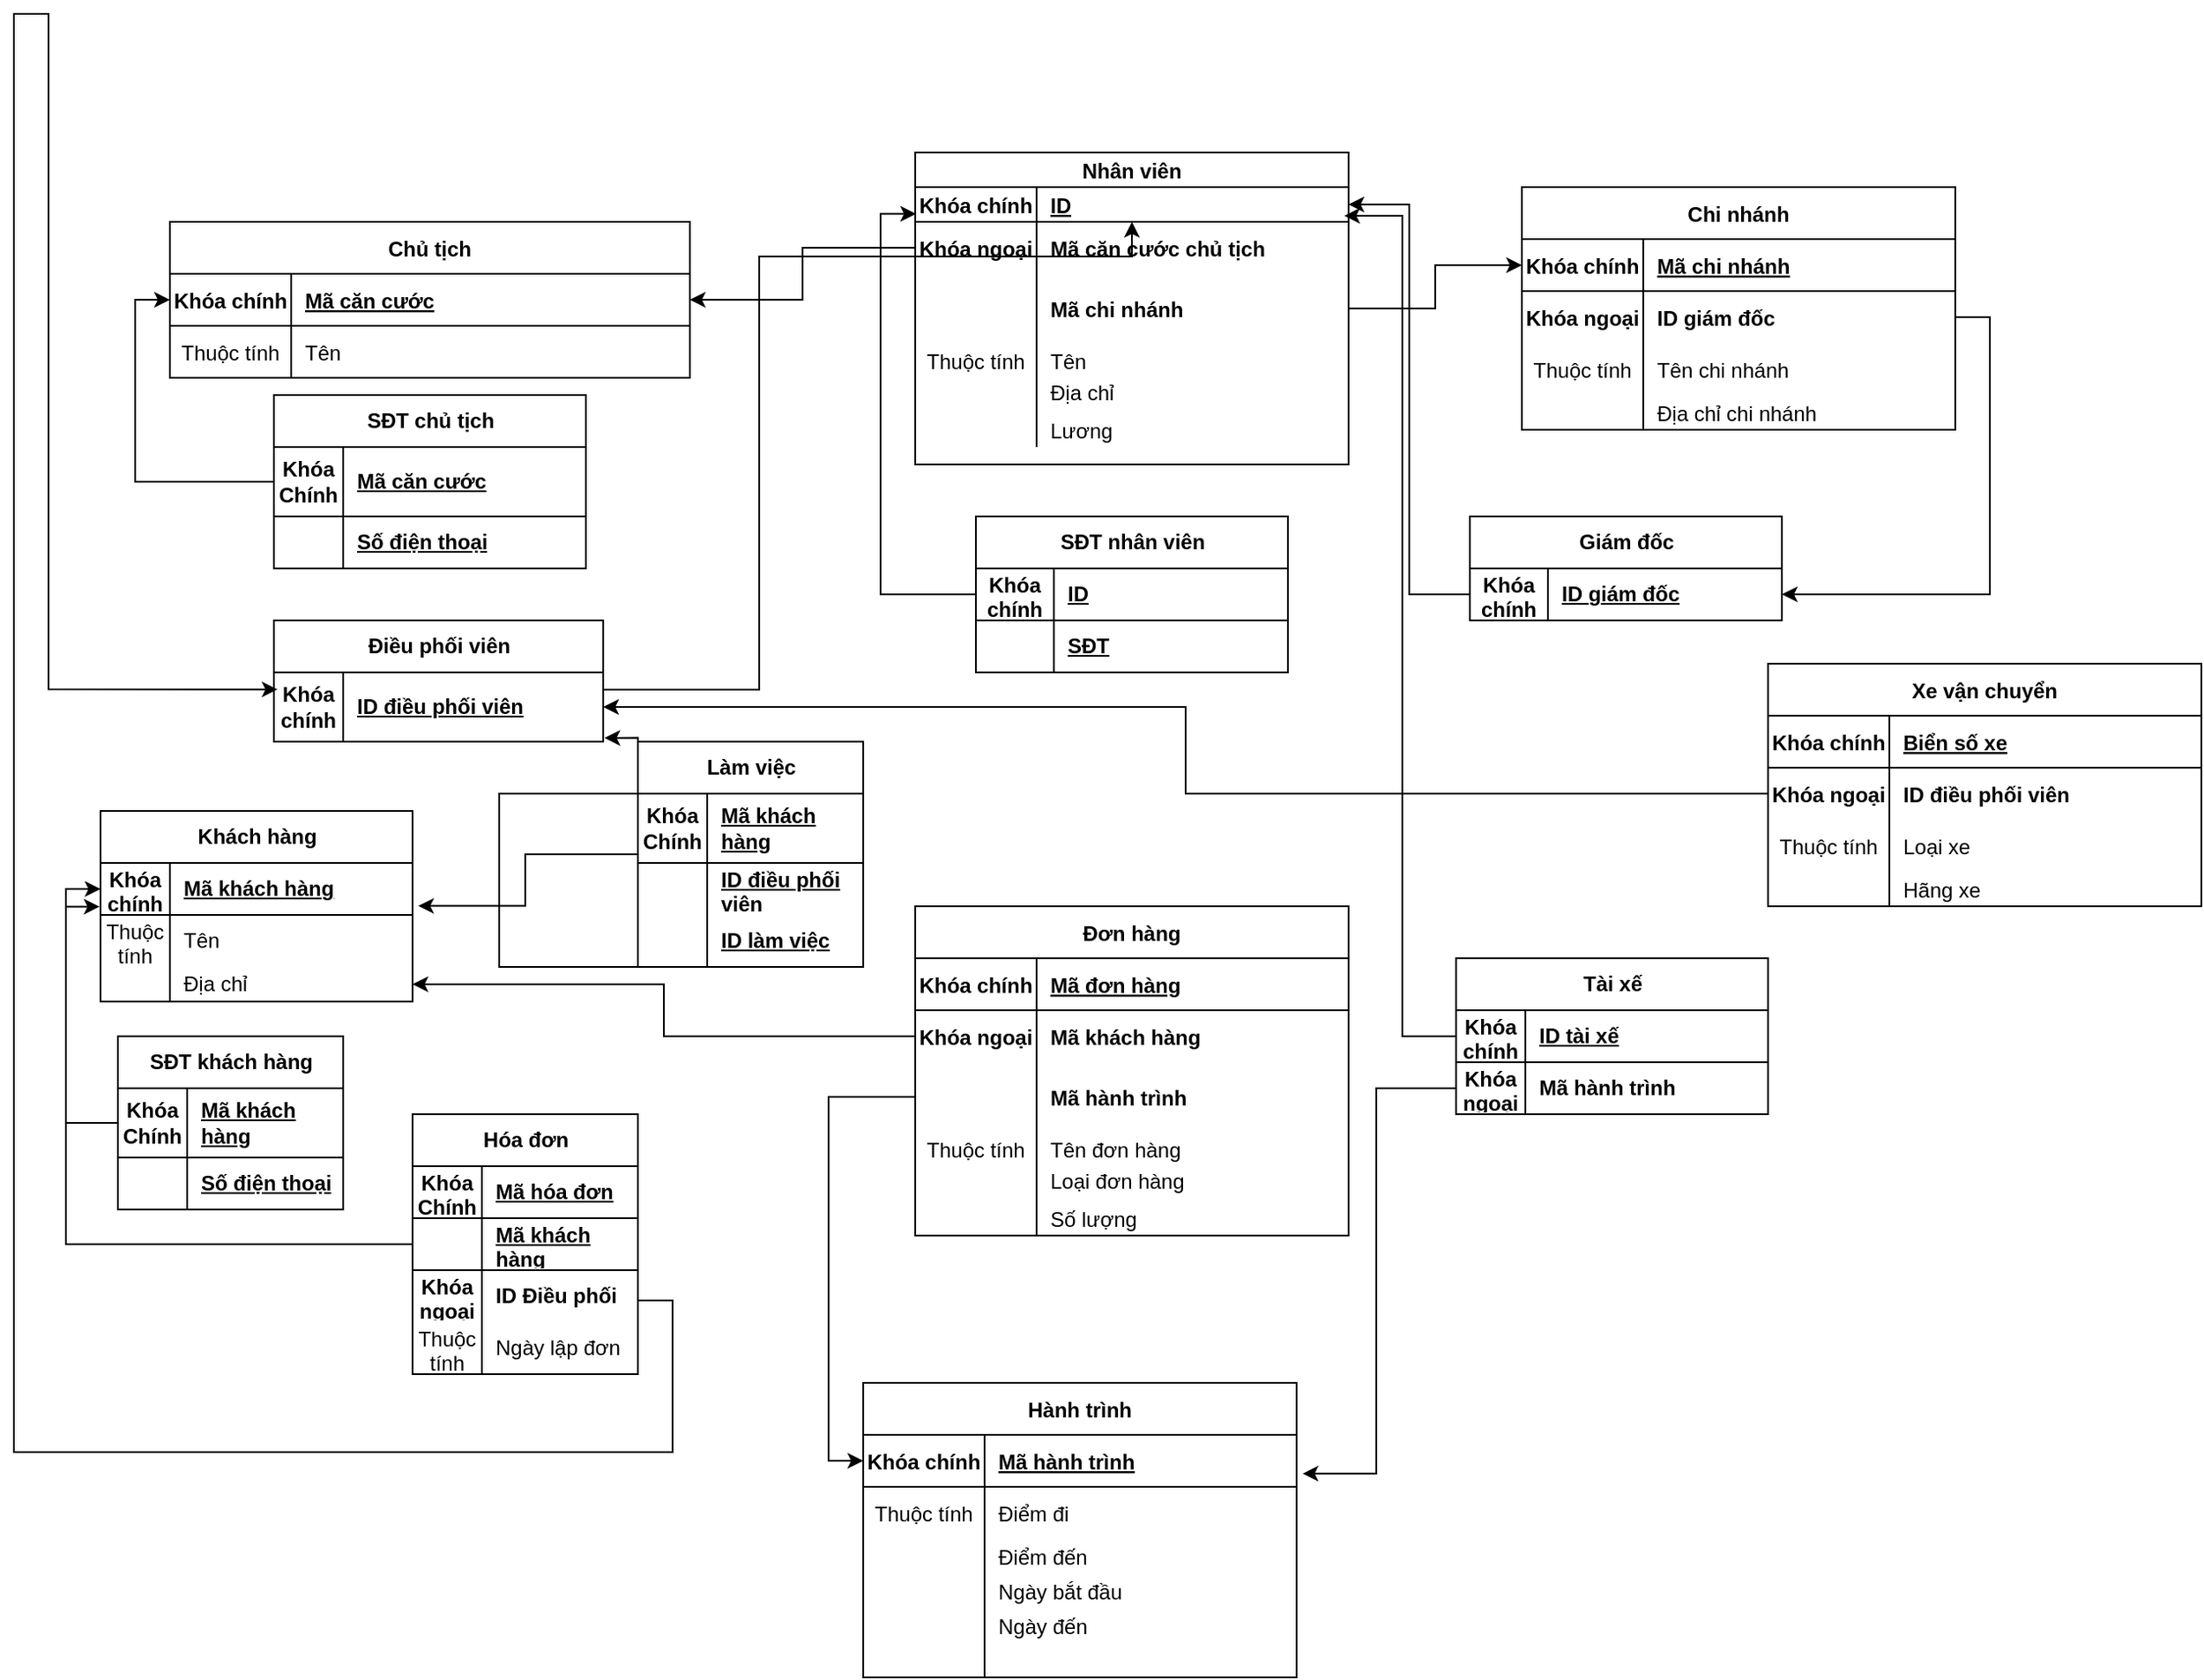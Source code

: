 <mxfile version="24.7.17">
  <diagram id="R2lEEEUBdFMjLlhIrx00" name="Page-1">
    <mxGraphModel dx="2587" dy="2042" grid="1" gridSize="1000" guides="1" tooltips="1" connect="1" arrows="1" fold="1" page="1" pageScale="1" pageWidth="850" pageHeight="1100" math="0" shadow="0" extFonts="Permanent Marker^https://fonts.googleapis.com/css?family=Permanent+Marker">
      <root>
        <mxCell id="0" />
        <mxCell id="1" parent="0" />
        <mxCell id="C-vyLk0tnHw3VtMMgP7b-23" value="Chủ tịch" style="shape=table;startSize=30;container=1;collapsible=1;childLayout=tableLayout;fixedRows=1;rowLines=0;fontStyle=1;align=center;resizeLast=1;" parent="1" vertex="1">
          <mxGeometry x="70" y="120" width="300" height="90" as="geometry" />
        </mxCell>
        <mxCell id="C-vyLk0tnHw3VtMMgP7b-24" value="" style="shape=partialRectangle;collapsible=0;dropTarget=0;pointerEvents=0;fillColor=none;points=[[0,0.5],[1,0.5]];portConstraint=eastwest;top=0;left=0;right=0;bottom=1;" parent="C-vyLk0tnHw3VtMMgP7b-23" vertex="1">
          <mxGeometry y="30" width="300" height="30" as="geometry" />
        </mxCell>
        <mxCell id="C-vyLk0tnHw3VtMMgP7b-25" value="Khóa chính" style="shape=partialRectangle;overflow=hidden;connectable=0;fillColor=none;top=0;left=0;bottom=0;right=0;fontStyle=1;" parent="C-vyLk0tnHw3VtMMgP7b-24" vertex="1">
          <mxGeometry width="70" height="30" as="geometry">
            <mxRectangle width="70" height="30" as="alternateBounds" />
          </mxGeometry>
        </mxCell>
        <mxCell id="C-vyLk0tnHw3VtMMgP7b-26" value="Mã căn cước" style="shape=partialRectangle;overflow=hidden;connectable=0;fillColor=none;top=0;left=0;bottom=0;right=0;align=left;spacingLeft=6;fontStyle=5;" parent="C-vyLk0tnHw3VtMMgP7b-24" vertex="1">
          <mxGeometry x="70" width="230" height="30" as="geometry">
            <mxRectangle width="230" height="30" as="alternateBounds" />
          </mxGeometry>
        </mxCell>
        <mxCell id="C-vyLk0tnHw3VtMMgP7b-27" value="" style="shape=partialRectangle;collapsible=0;dropTarget=0;pointerEvents=0;fillColor=none;points=[[0,0.5],[1,0.5]];portConstraint=eastwest;top=0;left=0;right=0;bottom=0;" parent="C-vyLk0tnHw3VtMMgP7b-23" vertex="1">
          <mxGeometry y="60" width="300" height="30" as="geometry" />
        </mxCell>
        <mxCell id="C-vyLk0tnHw3VtMMgP7b-28" value="Thuộc tính" style="shape=partialRectangle;overflow=hidden;connectable=0;fillColor=none;top=0;left=0;bottom=0;right=0;" parent="C-vyLk0tnHw3VtMMgP7b-27" vertex="1">
          <mxGeometry width="70" height="30" as="geometry">
            <mxRectangle width="70" height="30" as="alternateBounds" />
          </mxGeometry>
        </mxCell>
        <mxCell id="C-vyLk0tnHw3VtMMgP7b-29" value="Tên" style="shape=partialRectangle;overflow=hidden;connectable=0;fillColor=none;top=0;left=0;bottom=0;right=0;align=left;spacingLeft=6;" parent="C-vyLk0tnHw3VtMMgP7b-27" vertex="1">
          <mxGeometry x="70" width="230" height="30" as="geometry">
            <mxRectangle width="230" height="30" as="alternateBounds" />
          </mxGeometry>
        </mxCell>
        <mxCell id="lbBk-X-vaE7nb50ZEE5i-4" value="SĐT chủ tịch" style="shape=table;startSize=30;container=1;collapsible=1;childLayout=tableLayout;fixedRows=1;rowLines=0;fontStyle=1;align=center;resizeLast=1;html=1;" parent="1" vertex="1">
          <mxGeometry x="130" y="220" width="180" height="100" as="geometry" />
        </mxCell>
        <mxCell id="lbBk-X-vaE7nb50ZEE5i-5" value="" style="shape=tableRow;horizontal=0;startSize=0;swimlaneHead=0;swimlaneBody=0;fillColor=none;collapsible=0;dropTarget=0;points=[[0,0.5],[1,0.5]];portConstraint=eastwest;top=0;left=0;right=0;bottom=1;" parent="lbBk-X-vaE7nb50ZEE5i-4" vertex="1">
          <mxGeometry y="30" width="180" height="40" as="geometry" />
        </mxCell>
        <mxCell id="lbBk-X-vaE7nb50ZEE5i-6" value="Khóa Chính" style="shape=partialRectangle;connectable=0;fillColor=none;top=0;left=0;bottom=0;right=0;fontStyle=1;overflow=hidden;whiteSpace=wrap;html=1;" parent="lbBk-X-vaE7nb50ZEE5i-5" vertex="1">
          <mxGeometry width="40" height="40" as="geometry">
            <mxRectangle width="40" height="40" as="alternateBounds" />
          </mxGeometry>
        </mxCell>
        <mxCell id="lbBk-X-vaE7nb50ZEE5i-7" value="Mã căn cước" style="shape=partialRectangle;connectable=0;fillColor=none;top=0;left=0;bottom=0;right=0;align=left;spacingLeft=6;fontStyle=5;overflow=hidden;whiteSpace=wrap;html=1;" parent="lbBk-X-vaE7nb50ZEE5i-5" vertex="1">
          <mxGeometry x="40" width="140" height="40" as="geometry">
            <mxRectangle width="140" height="40" as="alternateBounds" />
          </mxGeometry>
        </mxCell>
        <mxCell id="lbBk-X-vaE7nb50ZEE5i-8" value="" style="shape=tableRow;horizontal=0;startSize=0;swimlaneHead=0;swimlaneBody=0;fillColor=none;collapsible=0;dropTarget=0;points=[[0,0.5],[1,0.5]];portConstraint=eastwest;top=0;left=0;right=0;bottom=0;" parent="lbBk-X-vaE7nb50ZEE5i-4" vertex="1">
          <mxGeometry y="70" width="180" height="30" as="geometry" />
        </mxCell>
        <mxCell id="lbBk-X-vaE7nb50ZEE5i-9" value="" style="shape=partialRectangle;connectable=0;fillColor=none;top=0;left=0;bottom=0;right=0;editable=1;overflow=hidden;whiteSpace=wrap;html=1;" parent="lbBk-X-vaE7nb50ZEE5i-8" vertex="1">
          <mxGeometry width="40" height="30" as="geometry">
            <mxRectangle width="40" height="30" as="alternateBounds" />
          </mxGeometry>
        </mxCell>
        <mxCell id="lbBk-X-vaE7nb50ZEE5i-10" value="&lt;b&gt;&lt;u&gt;Số điện thoại&lt;/u&gt;&lt;/b&gt;" style="shape=partialRectangle;connectable=0;fillColor=none;top=0;left=0;bottom=0;right=0;align=left;spacingLeft=6;overflow=hidden;whiteSpace=wrap;html=1;" parent="lbBk-X-vaE7nb50ZEE5i-8" vertex="1">
          <mxGeometry x="40" width="140" height="30" as="geometry">
            <mxRectangle width="140" height="30" as="alternateBounds" />
          </mxGeometry>
        </mxCell>
        <mxCell id="lbBk-X-vaE7nb50ZEE5i-17" style="edgeStyle=orthogonalEdgeStyle;rounded=0;orthogonalLoop=1;jettySize=auto;html=1;entryX=0;entryY=0.5;entryDx=0;entryDy=0;" parent="1" source="lbBk-X-vaE7nb50ZEE5i-5" target="C-vyLk0tnHw3VtMMgP7b-24" edge="1">
          <mxGeometry relative="1" as="geometry">
            <Array as="points">
              <mxPoint x="50" y="270" />
              <mxPoint x="50" y="165" />
            </Array>
          </mxGeometry>
        </mxCell>
        <mxCell id="C-vyLk0tnHw3VtMMgP7b-2" value="Nhân viên" style="shape=table;startSize=20;container=1;collapsible=1;childLayout=tableLayout;fixedRows=1;rowLines=0;fontStyle=1;align=center;resizeLast=1;" parent="1" vertex="1">
          <mxGeometry x="500" y="80" width="250" height="180" as="geometry" />
        </mxCell>
        <mxCell id="C-vyLk0tnHw3VtMMgP7b-3" value="" style="shape=partialRectangle;collapsible=0;dropTarget=0;pointerEvents=0;fillColor=none;points=[[0,0.5],[1,0.5]];portConstraint=eastwest;top=0;left=0;right=0;bottom=1;" parent="C-vyLk0tnHw3VtMMgP7b-2" vertex="1">
          <mxGeometry y="20" width="250" height="20" as="geometry" />
        </mxCell>
        <mxCell id="C-vyLk0tnHw3VtMMgP7b-4" value="Khóa chính" style="shape=partialRectangle;overflow=hidden;connectable=0;fillColor=none;top=0;left=0;bottom=0;right=0;fontStyle=1;" parent="C-vyLk0tnHw3VtMMgP7b-3" vertex="1">
          <mxGeometry width="70" height="20" as="geometry">
            <mxRectangle width="70" height="20" as="alternateBounds" />
          </mxGeometry>
        </mxCell>
        <mxCell id="C-vyLk0tnHw3VtMMgP7b-5" value="ID" style="shape=partialRectangle;overflow=hidden;connectable=0;fillColor=none;top=0;left=0;bottom=0;right=0;align=left;spacingLeft=6;fontStyle=5;" parent="C-vyLk0tnHw3VtMMgP7b-3" vertex="1">
          <mxGeometry x="70" width="180" height="20" as="geometry">
            <mxRectangle width="180" height="20" as="alternateBounds" />
          </mxGeometry>
        </mxCell>
        <mxCell id="C-vyLk0tnHw3VtMMgP7b-6" value="" style="shape=partialRectangle;collapsible=0;dropTarget=0;pointerEvents=0;fillColor=none;points=[[0,0.5],[1,0.5]];portConstraint=eastwest;top=0;left=0;right=0;bottom=0;" parent="C-vyLk0tnHw3VtMMgP7b-2" vertex="1">
          <mxGeometry y="40" width="250" height="30" as="geometry" />
        </mxCell>
        <mxCell id="C-vyLk0tnHw3VtMMgP7b-7" value="Khóa ngoại" style="shape=partialRectangle;overflow=hidden;connectable=0;fillColor=none;top=0;left=0;bottom=0;right=0;fontStyle=1" parent="C-vyLk0tnHw3VtMMgP7b-6" vertex="1">
          <mxGeometry width="70" height="30" as="geometry">
            <mxRectangle width="70" height="30" as="alternateBounds" />
          </mxGeometry>
        </mxCell>
        <mxCell id="C-vyLk0tnHw3VtMMgP7b-8" value="Mã căn cước chủ tịch" style="shape=partialRectangle;overflow=hidden;connectable=0;fillColor=none;top=0;left=0;bottom=0;right=0;align=left;spacingLeft=6;fontStyle=1" parent="C-vyLk0tnHw3VtMMgP7b-6" vertex="1">
          <mxGeometry x="70" width="180" height="30" as="geometry">
            <mxRectangle width="180" height="30" as="alternateBounds" />
          </mxGeometry>
        </mxCell>
        <mxCell id="C-vyLk0tnHw3VtMMgP7b-9" value="" style="shape=partialRectangle;collapsible=0;dropTarget=0;pointerEvents=0;fillColor=none;points=[[0,0.5],[1,0.5]];portConstraint=eastwest;top=0;left=0;right=0;bottom=0;" parent="C-vyLk0tnHw3VtMMgP7b-2" vertex="1">
          <mxGeometry y="70" width="250" height="40" as="geometry" />
        </mxCell>
        <mxCell id="C-vyLk0tnHw3VtMMgP7b-10" value="" style="shape=partialRectangle;overflow=hidden;connectable=0;fillColor=none;top=0;left=0;bottom=0;right=0;" parent="C-vyLk0tnHw3VtMMgP7b-9" vertex="1">
          <mxGeometry width="70" height="40" as="geometry">
            <mxRectangle width="70" height="40" as="alternateBounds" />
          </mxGeometry>
        </mxCell>
        <mxCell id="C-vyLk0tnHw3VtMMgP7b-11" value="Mã chi nhánh" style="shape=partialRectangle;overflow=hidden;connectable=0;fillColor=none;top=0;left=0;bottom=0;right=0;align=left;spacingLeft=6;fontStyle=1" parent="C-vyLk0tnHw3VtMMgP7b-9" vertex="1">
          <mxGeometry x="70" width="180" height="40" as="geometry">
            <mxRectangle width="180" height="40" as="alternateBounds" />
          </mxGeometry>
        </mxCell>
        <mxCell id="lbBk-X-vaE7nb50ZEE5i-32" value="" style="shape=partialRectangle;collapsible=0;dropTarget=0;pointerEvents=0;fillColor=none;points=[[0,0.5],[1,0.5]];portConstraint=eastwest;top=0;left=0;right=0;bottom=0;" parent="C-vyLk0tnHw3VtMMgP7b-2" vertex="1">
          <mxGeometry y="110" width="250" height="20" as="geometry" />
        </mxCell>
        <mxCell id="lbBk-X-vaE7nb50ZEE5i-33" value="Thuộc tính" style="shape=partialRectangle;overflow=hidden;connectable=0;fillColor=none;top=0;left=0;bottom=0;right=0;" parent="lbBk-X-vaE7nb50ZEE5i-32" vertex="1">
          <mxGeometry width="70" height="20" as="geometry">
            <mxRectangle width="70" height="20" as="alternateBounds" />
          </mxGeometry>
        </mxCell>
        <mxCell id="lbBk-X-vaE7nb50ZEE5i-34" value="Tên" style="shape=partialRectangle;overflow=hidden;connectable=0;fillColor=none;top=0;left=0;bottom=0;right=0;align=left;spacingLeft=6;fontStyle=0" parent="lbBk-X-vaE7nb50ZEE5i-32" vertex="1">
          <mxGeometry x="70" width="180" height="20" as="geometry">
            <mxRectangle width="180" height="20" as="alternateBounds" />
          </mxGeometry>
        </mxCell>
        <mxCell id="lbBk-X-vaE7nb50ZEE5i-35" value="" style="shape=partialRectangle;collapsible=0;dropTarget=0;pointerEvents=0;fillColor=none;points=[[0,0.5],[1,0.5]];portConstraint=eastwest;top=0;left=0;right=0;bottom=0;" parent="C-vyLk0tnHw3VtMMgP7b-2" vertex="1">
          <mxGeometry y="130" width="250" height="20" as="geometry" />
        </mxCell>
        <mxCell id="lbBk-X-vaE7nb50ZEE5i-36" value="" style="shape=partialRectangle;overflow=hidden;connectable=0;fillColor=none;top=0;left=0;bottom=0;right=0;" parent="lbBk-X-vaE7nb50ZEE5i-35" vertex="1">
          <mxGeometry width="70" height="20" as="geometry">
            <mxRectangle width="70" height="20" as="alternateBounds" />
          </mxGeometry>
        </mxCell>
        <mxCell id="lbBk-X-vaE7nb50ZEE5i-37" value="Địa chỉ&#xa;" style="shape=partialRectangle;overflow=hidden;connectable=0;fillColor=none;top=0;left=0;bottom=0;right=0;align=left;spacingLeft=6;fontStyle=0" parent="lbBk-X-vaE7nb50ZEE5i-35" vertex="1">
          <mxGeometry x="70" width="180" height="20" as="geometry">
            <mxRectangle width="180" height="20" as="alternateBounds" />
          </mxGeometry>
        </mxCell>
        <mxCell id="UnF4jeCJJq_sD17XEx3x-2" value="" style="shape=partialRectangle;collapsible=0;dropTarget=0;pointerEvents=0;fillColor=none;points=[[0,0.5],[1,0.5]];portConstraint=eastwest;top=0;left=0;right=0;bottom=0;" vertex="1" parent="C-vyLk0tnHw3VtMMgP7b-2">
          <mxGeometry y="150" width="250" height="20" as="geometry" />
        </mxCell>
        <mxCell id="UnF4jeCJJq_sD17XEx3x-3" value="" style="shape=partialRectangle;overflow=hidden;connectable=0;fillColor=none;top=0;left=0;bottom=0;right=0;" vertex="1" parent="UnF4jeCJJq_sD17XEx3x-2">
          <mxGeometry width="70" height="20" as="geometry">
            <mxRectangle width="70" height="20" as="alternateBounds" />
          </mxGeometry>
        </mxCell>
        <mxCell id="UnF4jeCJJq_sD17XEx3x-4" value="Lương" style="shape=partialRectangle;overflow=hidden;connectable=0;fillColor=none;top=0;left=0;bottom=0;right=0;align=left;spacingLeft=6;fontStyle=0" vertex="1" parent="UnF4jeCJJq_sD17XEx3x-2">
          <mxGeometry x="70" width="180" height="20" as="geometry">
            <mxRectangle width="180" height="20" as="alternateBounds" />
          </mxGeometry>
        </mxCell>
        <mxCell id="lbBk-X-vaE7nb50ZEE5i-31" style="edgeStyle=orthogonalEdgeStyle;rounded=0;orthogonalLoop=1;jettySize=auto;html=1;entryX=1;entryY=0.5;entryDx=0;entryDy=0;" parent="1" source="C-vyLk0tnHw3VtMMgP7b-6" target="C-vyLk0tnHw3VtMMgP7b-24" edge="1">
          <mxGeometry relative="1" as="geometry" />
        </mxCell>
        <mxCell id="lbBk-X-vaE7nb50ZEE5i-42" value="SĐT nhân viên" style="shape=table;startSize=30;container=1;collapsible=1;childLayout=tableLayout;fixedRows=1;rowLines=0;fontStyle=1;align=center;resizeLast=1;html=1;" parent="1" vertex="1">
          <mxGeometry x="535" y="290" width="180" height="90" as="geometry" />
        </mxCell>
        <mxCell id="lbBk-X-vaE7nb50ZEE5i-43" value="" style="shape=tableRow;horizontal=0;startSize=0;swimlaneHead=0;swimlaneBody=0;fillColor=none;collapsible=0;dropTarget=0;points=[[0,0.5],[1,0.5]];portConstraint=eastwest;top=0;left=0;right=0;bottom=1;" parent="lbBk-X-vaE7nb50ZEE5i-42" vertex="1">
          <mxGeometry y="30" width="180" height="30" as="geometry" />
        </mxCell>
        <mxCell id="lbBk-X-vaE7nb50ZEE5i-44" value="Khóa chính" style="shape=partialRectangle;connectable=0;fillColor=none;top=0;left=0;bottom=0;right=0;fontStyle=1;overflow=hidden;whiteSpace=wrap;html=1;" parent="lbBk-X-vaE7nb50ZEE5i-43" vertex="1">
          <mxGeometry width="45" height="30" as="geometry">
            <mxRectangle width="45" height="30" as="alternateBounds" />
          </mxGeometry>
        </mxCell>
        <mxCell id="lbBk-X-vaE7nb50ZEE5i-45" value="ID" style="shape=partialRectangle;connectable=0;fillColor=none;top=0;left=0;bottom=0;right=0;align=left;spacingLeft=6;fontStyle=5;overflow=hidden;whiteSpace=wrap;html=1;" parent="lbBk-X-vaE7nb50ZEE5i-43" vertex="1">
          <mxGeometry x="45" width="135" height="30" as="geometry">
            <mxRectangle width="135" height="30" as="alternateBounds" />
          </mxGeometry>
        </mxCell>
        <mxCell id="lbBk-X-vaE7nb50ZEE5i-52" value="" style="shape=tableRow;horizontal=0;startSize=0;swimlaneHead=0;swimlaneBody=0;fillColor=none;collapsible=0;dropTarget=0;points=[[0,0.5],[1,0.5]];portConstraint=eastwest;top=0;left=0;right=0;bottom=0;" parent="lbBk-X-vaE7nb50ZEE5i-42" vertex="1">
          <mxGeometry y="60" width="180" height="30" as="geometry" />
        </mxCell>
        <mxCell id="lbBk-X-vaE7nb50ZEE5i-53" value="" style="shape=partialRectangle;connectable=0;fillColor=none;top=0;left=0;bottom=0;right=0;editable=1;overflow=hidden;whiteSpace=wrap;html=1;" parent="lbBk-X-vaE7nb50ZEE5i-52" vertex="1">
          <mxGeometry width="45" height="30" as="geometry">
            <mxRectangle width="45" height="30" as="alternateBounds" />
          </mxGeometry>
        </mxCell>
        <mxCell id="lbBk-X-vaE7nb50ZEE5i-54" value="SĐT" style="shape=partialRectangle;connectable=0;fillColor=none;top=0;left=0;bottom=0;right=0;align=left;spacingLeft=6;overflow=hidden;whiteSpace=wrap;html=1;fontStyle=5" parent="lbBk-X-vaE7nb50ZEE5i-52" vertex="1">
          <mxGeometry x="45" width="135" height="30" as="geometry">
            <mxRectangle width="135" height="30" as="alternateBounds" />
          </mxGeometry>
        </mxCell>
        <mxCell id="lbBk-X-vaE7nb50ZEE5i-62" value="Điều phối viên" style="shape=table;startSize=30;container=1;collapsible=1;childLayout=tableLayout;fixedRows=1;rowLines=0;fontStyle=1;align=center;resizeLast=1;html=1;" parent="1" vertex="1">
          <mxGeometry x="130" y="350" width="190" height="70" as="geometry" />
        </mxCell>
        <mxCell id="lbBk-X-vaE7nb50ZEE5i-63" value="" style="shape=tableRow;horizontal=0;startSize=0;swimlaneHead=0;swimlaneBody=0;fillColor=none;collapsible=0;dropTarget=0;points=[[0,0.5],[1,0.5]];portConstraint=eastwest;top=0;left=0;right=0;bottom=1;" parent="lbBk-X-vaE7nb50ZEE5i-62" vertex="1">
          <mxGeometry y="30" width="190" height="40" as="geometry" />
        </mxCell>
        <mxCell id="lbBk-X-vaE7nb50ZEE5i-64" value="Khóa chính" style="shape=partialRectangle;connectable=0;fillColor=none;top=0;left=0;bottom=0;right=0;fontStyle=1;overflow=hidden;whiteSpace=wrap;html=1;" parent="lbBk-X-vaE7nb50ZEE5i-63" vertex="1">
          <mxGeometry width="40" height="40" as="geometry">
            <mxRectangle width="40" height="40" as="alternateBounds" />
          </mxGeometry>
        </mxCell>
        <mxCell id="lbBk-X-vaE7nb50ZEE5i-65" value="ID điều phối viên" style="shape=partialRectangle;connectable=0;fillColor=none;top=0;left=0;bottom=0;right=0;align=left;spacingLeft=6;fontStyle=5;overflow=hidden;whiteSpace=wrap;html=1;" parent="lbBk-X-vaE7nb50ZEE5i-63" vertex="1">
          <mxGeometry x="40" width="150" height="40" as="geometry">
            <mxRectangle width="150" height="40" as="alternateBounds" />
          </mxGeometry>
        </mxCell>
        <mxCell id="lbBk-X-vaE7nb50ZEE5i-75" style="edgeStyle=orthogonalEdgeStyle;rounded=0;orthogonalLoop=1;jettySize=auto;html=1;" parent="1" source="lbBk-X-vaE7nb50ZEE5i-63" target="C-vyLk0tnHw3VtMMgP7b-3" edge="1">
          <mxGeometry relative="1" as="geometry">
            <Array as="points">
              <mxPoint x="410" y="390" />
              <mxPoint x="410" y="140" />
            </Array>
          </mxGeometry>
        </mxCell>
        <mxCell id="lbBk-X-vaE7nb50ZEE5i-76" value="Khách hàng" style="shape=table;startSize=30;container=1;collapsible=1;childLayout=tableLayout;fixedRows=1;rowLines=0;fontStyle=1;align=center;resizeLast=1;html=1;" parent="1" vertex="1">
          <mxGeometry x="30" y="460" width="180" height="110" as="geometry" />
        </mxCell>
        <mxCell id="lbBk-X-vaE7nb50ZEE5i-77" value="" style="shape=tableRow;horizontal=0;startSize=0;swimlaneHead=0;swimlaneBody=0;fillColor=none;collapsible=0;dropTarget=0;points=[[0,0.5],[1,0.5]];portConstraint=eastwest;top=0;left=0;right=0;bottom=1;" parent="lbBk-X-vaE7nb50ZEE5i-76" vertex="1">
          <mxGeometry y="30" width="180" height="30" as="geometry" />
        </mxCell>
        <mxCell id="lbBk-X-vaE7nb50ZEE5i-78" value="Khóa chính" style="shape=partialRectangle;connectable=0;fillColor=none;top=0;left=0;bottom=0;right=0;fontStyle=1;overflow=hidden;whiteSpace=wrap;html=1;" parent="lbBk-X-vaE7nb50ZEE5i-77" vertex="1">
          <mxGeometry width="40" height="30" as="geometry">
            <mxRectangle width="40" height="30" as="alternateBounds" />
          </mxGeometry>
        </mxCell>
        <mxCell id="lbBk-X-vaE7nb50ZEE5i-79" value="Mã khách hàng" style="shape=partialRectangle;connectable=0;fillColor=none;top=0;left=0;bottom=0;right=0;align=left;spacingLeft=6;fontStyle=5;overflow=hidden;whiteSpace=wrap;html=1;" parent="lbBk-X-vaE7nb50ZEE5i-77" vertex="1">
          <mxGeometry x="40" width="140" height="30" as="geometry">
            <mxRectangle width="140" height="30" as="alternateBounds" />
          </mxGeometry>
        </mxCell>
        <mxCell id="lbBk-X-vaE7nb50ZEE5i-80" value="" style="shape=tableRow;horizontal=0;startSize=0;swimlaneHead=0;swimlaneBody=0;fillColor=none;collapsible=0;dropTarget=0;points=[[0,0.5],[1,0.5]];portConstraint=eastwest;top=0;left=0;right=0;bottom=0;" parent="lbBk-X-vaE7nb50ZEE5i-76" vertex="1">
          <mxGeometry y="60" width="180" height="30" as="geometry" />
        </mxCell>
        <mxCell id="lbBk-X-vaE7nb50ZEE5i-81" value="Thuộc tính" style="shape=partialRectangle;connectable=0;fillColor=none;top=0;left=0;bottom=0;right=0;editable=1;overflow=hidden;whiteSpace=wrap;html=1;" parent="lbBk-X-vaE7nb50ZEE5i-80" vertex="1">
          <mxGeometry width="40" height="30" as="geometry">
            <mxRectangle width="40" height="30" as="alternateBounds" />
          </mxGeometry>
        </mxCell>
        <mxCell id="lbBk-X-vaE7nb50ZEE5i-82" value="Tên" style="shape=partialRectangle;connectable=0;fillColor=none;top=0;left=0;bottom=0;right=0;align=left;spacingLeft=6;overflow=hidden;whiteSpace=wrap;html=1;" parent="lbBk-X-vaE7nb50ZEE5i-80" vertex="1">
          <mxGeometry x="40" width="140" height="30" as="geometry">
            <mxRectangle width="140" height="30" as="alternateBounds" />
          </mxGeometry>
        </mxCell>
        <mxCell id="lbBk-X-vaE7nb50ZEE5i-83" value="" style="shape=tableRow;horizontal=0;startSize=0;swimlaneHead=0;swimlaneBody=0;fillColor=none;collapsible=0;dropTarget=0;points=[[0,0.5],[1,0.5]];portConstraint=eastwest;top=0;left=0;right=0;bottom=0;" parent="lbBk-X-vaE7nb50ZEE5i-76" vertex="1">
          <mxGeometry y="90" width="180" height="20" as="geometry" />
        </mxCell>
        <mxCell id="lbBk-X-vaE7nb50ZEE5i-84" value="" style="shape=partialRectangle;connectable=0;fillColor=none;top=0;left=0;bottom=0;right=0;editable=1;overflow=hidden;whiteSpace=wrap;html=1;" parent="lbBk-X-vaE7nb50ZEE5i-83" vertex="1">
          <mxGeometry width="40" height="20" as="geometry">
            <mxRectangle width="40" height="20" as="alternateBounds" />
          </mxGeometry>
        </mxCell>
        <mxCell id="lbBk-X-vaE7nb50ZEE5i-85" value="Địa chỉ" style="shape=partialRectangle;connectable=0;fillColor=none;top=0;left=0;bottom=0;right=0;align=left;spacingLeft=6;overflow=hidden;whiteSpace=wrap;html=1;" parent="lbBk-X-vaE7nb50ZEE5i-83" vertex="1">
          <mxGeometry x="40" width="140" height="20" as="geometry">
            <mxRectangle width="140" height="20" as="alternateBounds" />
          </mxGeometry>
        </mxCell>
        <mxCell id="lbBk-X-vaE7nb50ZEE5i-89" value="SĐT khách hàng" style="shape=table;startSize=30;container=1;collapsible=1;childLayout=tableLayout;fixedRows=1;rowLines=0;fontStyle=1;align=center;resizeLast=1;html=1;" parent="1" vertex="1">
          <mxGeometry x="40" y="590" width="130" height="100" as="geometry" />
        </mxCell>
        <mxCell id="lbBk-X-vaE7nb50ZEE5i-90" value="" style="shape=tableRow;horizontal=0;startSize=0;swimlaneHead=0;swimlaneBody=0;fillColor=none;collapsible=0;dropTarget=0;points=[[0,0.5],[1,0.5]];portConstraint=eastwest;top=0;left=0;right=0;bottom=1;" parent="lbBk-X-vaE7nb50ZEE5i-89" vertex="1">
          <mxGeometry y="30" width="130" height="40" as="geometry" />
        </mxCell>
        <mxCell id="lbBk-X-vaE7nb50ZEE5i-91" value="Khóa Chính" style="shape=partialRectangle;connectable=0;fillColor=none;top=0;left=0;bottom=0;right=0;fontStyle=1;overflow=hidden;whiteSpace=wrap;html=1;" parent="lbBk-X-vaE7nb50ZEE5i-90" vertex="1">
          <mxGeometry width="40" height="40" as="geometry">
            <mxRectangle width="40" height="40" as="alternateBounds" />
          </mxGeometry>
        </mxCell>
        <mxCell id="lbBk-X-vaE7nb50ZEE5i-92" value="Mã khách hàng" style="shape=partialRectangle;connectable=0;fillColor=none;top=0;left=0;bottom=0;right=0;align=left;spacingLeft=6;fontStyle=5;overflow=hidden;whiteSpace=wrap;html=1;" parent="lbBk-X-vaE7nb50ZEE5i-90" vertex="1">
          <mxGeometry x="40" width="90" height="40" as="geometry">
            <mxRectangle width="90" height="40" as="alternateBounds" />
          </mxGeometry>
        </mxCell>
        <mxCell id="lbBk-X-vaE7nb50ZEE5i-93" value="" style="shape=tableRow;horizontal=0;startSize=0;swimlaneHead=0;swimlaneBody=0;fillColor=none;collapsible=0;dropTarget=0;points=[[0,0.5],[1,0.5]];portConstraint=eastwest;top=0;left=0;right=0;bottom=0;" parent="lbBk-X-vaE7nb50ZEE5i-89" vertex="1">
          <mxGeometry y="70" width="130" height="30" as="geometry" />
        </mxCell>
        <mxCell id="lbBk-X-vaE7nb50ZEE5i-94" value="" style="shape=partialRectangle;connectable=0;fillColor=none;top=0;left=0;bottom=0;right=0;editable=1;overflow=hidden;whiteSpace=wrap;html=1;" parent="lbBk-X-vaE7nb50ZEE5i-93" vertex="1">
          <mxGeometry width="40" height="30" as="geometry">
            <mxRectangle width="40" height="30" as="alternateBounds" />
          </mxGeometry>
        </mxCell>
        <mxCell id="lbBk-X-vaE7nb50ZEE5i-95" value="&lt;b&gt;&lt;u&gt;Số điện thoại&lt;/u&gt;&lt;/b&gt;" style="shape=partialRectangle;connectable=0;fillColor=none;top=0;left=0;bottom=0;right=0;align=left;spacingLeft=6;overflow=hidden;whiteSpace=wrap;html=1;" parent="lbBk-X-vaE7nb50ZEE5i-93" vertex="1">
          <mxGeometry x="40" width="90" height="30" as="geometry">
            <mxRectangle width="90" height="30" as="alternateBounds" />
          </mxGeometry>
        </mxCell>
        <mxCell id="lbBk-X-vaE7nb50ZEE5i-97" style="edgeStyle=orthogonalEdgeStyle;rounded=0;orthogonalLoop=1;jettySize=auto;html=1;" parent="1" source="lbBk-X-vaE7nb50ZEE5i-90" target="lbBk-X-vaE7nb50ZEE5i-77" edge="1">
          <mxGeometry relative="1" as="geometry">
            <Array as="points">
              <mxPoint x="10" y="640" />
              <mxPoint x="10" y="505" />
            </Array>
          </mxGeometry>
        </mxCell>
        <mxCell id="AZUrMDluwnxKZBMz4kVq-1" value="Làm việc" style="shape=table;startSize=30;container=1;collapsible=1;childLayout=tableLayout;fixedRows=1;rowLines=0;fontStyle=1;align=center;resizeLast=1;html=1;" parent="1" vertex="1">
          <mxGeometry x="340" y="420" width="130" height="130" as="geometry" />
        </mxCell>
        <mxCell id="AZUrMDluwnxKZBMz4kVq-2" value="" style="shape=tableRow;horizontal=0;startSize=0;swimlaneHead=0;swimlaneBody=0;fillColor=none;collapsible=0;dropTarget=0;points=[[0,0.5],[1,0.5]];portConstraint=eastwest;top=0;left=0;right=0;bottom=1;" parent="AZUrMDluwnxKZBMz4kVq-1" vertex="1">
          <mxGeometry y="30" width="130" height="40" as="geometry" />
        </mxCell>
        <mxCell id="AZUrMDluwnxKZBMz4kVq-3" value="Khóa Chính" style="shape=partialRectangle;connectable=0;fillColor=none;top=0;left=0;bottom=0;right=0;fontStyle=1;overflow=hidden;whiteSpace=wrap;html=1;" parent="AZUrMDluwnxKZBMz4kVq-2" vertex="1">
          <mxGeometry width="40" height="40" as="geometry">
            <mxRectangle width="40" height="40" as="alternateBounds" />
          </mxGeometry>
        </mxCell>
        <mxCell id="AZUrMDluwnxKZBMz4kVq-4" value="Mã khách hàng" style="shape=partialRectangle;connectable=0;fillColor=none;top=0;left=0;bottom=0;right=0;align=left;spacingLeft=6;fontStyle=5;overflow=hidden;whiteSpace=wrap;html=1;" parent="AZUrMDluwnxKZBMz4kVq-2" vertex="1">
          <mxGeometry x="40" width="90" height="40" as="geometry">
            <mxRectangle width="90" height="40" as="alternateBounds" />
          </mxGeometry>
        </mxCell>
        <mxCell id="AZUrMDluwnxKZBMz4kVq-5" value="" style="shape=tableRow;horizontal=0;startSize=0;swimlaneHead=0;swimlaneBody=0;fillColor=none;collapsible=0;dropTarget=0;points=[[0,0.5],[1,0.5]];portConstraint=eastwest;top=0;left=0;right=0;bottom=0;" parent="AZUrMDluwnxKZBMz4kVq-1" vertex="1">
          <mxGeometry y="70" width="130" height="30" as="geometry" />
        </mxCell>
        <mxCell id="AZUrMDluwnxKZBMz4kVq-6" value="" style="shape=partialRectangle;connectable=0;fillColor=none;top=0;left=0;bottom=0;right=0;editable=1;overflow=hidden;whiteSpace=wrap;html=1;" parent="AZUrMDluwnxKZBMz4kVq-5" vertex="1">
          <mxGeometry width="40" height="30" as="geometry">
            <mxRectangle width="40" height="30" as="alternateBounds" />
          </mxGeometry>
        </mxCell>
        <mxCell id="AZUrMDluwnxKZBMz4kVq-7" value="&lt;b&gt;&lt;u&gt;ID điều phối viên&lt;/u&gt;&lt;/b&gt;" style="shape=partialRectangle;connectable=0;fillColor=none;top=0;left=0;bottom=0;right=0;align=left;spacingLeft=6;overflow=hidden;whiteSpace=wrap;html=1;" parent="AZUrMDluwnxKZBMz4kVq-5" vertex="1">
          <mxGeometry x="40" width="90" height="30" as="geometry">
            <mxRectangle width="90" height="30" as="alternateBounds" />
          </mxGeometry>
        </mxCell>
        <mxCell id="UnF4jeCJJq_sD17XEx3x-12" value="" style="shape=tableRow;horizontal=0;startSize=0;swimlaneHead=0;swimlaneBody=0;fillColor=none;collapsible=0;dropTarget=0;points=[[0,0.5],[1,0.5]];portConstraint=eastwest;top=0;left=0;right=0;bottom=0;" vertex="1" parent="AZUrMDluwnxKZBMz4kVq-1">
          <mxGeometry y="100" width="130" height="30" as="geometry" />
        </mxCell>
        <mxCell id="UnF4jeCJJq_sD17XEx3x-13" value="" style="shape=partialRectangle;connectable=0;fillColor=none;top=0;left=0;bottom=0;right=0;editable=1;overflow=hidden;whiteSpace=wrap;html=1;" vertex="1" parent="UnF4jeCJJq_sD17XEx3x-12">
          <mxGeometry width="40" height="30" as="geometry">
            <mxRectangle width="40" height="30" as="alternateBounds" />
          </mxGeometry>
        </mxCell>
        <mxCell id="UnF4jeCJJq_sD17XEx3x-14" value="&lt;b&gt;&lt;u&gt;ID làm việc&lt;/u&gt;&lt;/b&gt;" style="shape=partialRectangle;connectable=0;fillColor=none;top=0;left=0;bottom=0;right=0;align=left;spacingLeft=6;overflow=hidden;whiteSpace=wrap;html=1;" vertex="1" parent="UnF4jeCJJq_sD17XEx3x-12">
          <mxGeometry x="40" width="90" height="30" as="geometry">
            <mxRectangle width="90" height="30" as="alternateBounds" />
          </mxGeometry>
        </mxCell>
        <mxCell id="AZUrMDluwnxKZBMz4kVq-9" style="edgeStyle=orthogonalEdgeStyle;rounded=0;orthogonalLoop=1;jettySize=auto;html=1;entryX=1.018;entryY=0.827;entryDx=0;entryDy=0;entryPerimeter=0;" parent="1" source="AZUrMDluwnxKZBMz4kVq-1" target="lbBk-X-vaE7nb50ZEE5i-77" edge="1">
          <mxGeometry relative="1" as="geometry" />
        </mxCell>
        <mxCell id="AZUrMDluwnxKZBMz4kVq-20" value="Đơn hàng" style="shape=table;startSize=30;container=1;collapsible=1;childLayout=tableLayout;fixedRows=1;rowLines=0;fontStyle=1;align=center;resizeLast=1;" parent="1" vertex="1">
          <mxGeometry x="500" y="515" width="250" height="190" as="geometry" />
        </mxCell>
        <mxCell id="AZUrMDluwnxKZBMz4kVq-21" value="" style="shape=partialRectangle;collapsible=0;dropTarget=0;pointerEvents=0;fillColor=none;points=[[0,0.5],[1,0.5]];portConstraint=eastwest;top=0;left=0;right=0;bottom=1;" parent="AZUrMDluwnxKZBMz4kVq-20" vertex="1">
          <mxGeometry y="30" width="250" height="30" as="geometry" />
        </mxCell>
        <mxCell id="AZUrMDluwnxKZBMz4kVq-22" value="Khóa chính" style="shape=partialRectangle;overflow=hidden;connectable=0;fillColor=none;top=0;left=0;bottom=0;right=0;fontStyle=1;" parent="AZUrMDluwnxKZBMz4kVq-21" vertex="1">
          <mxGeometry width="70" height="30" as="geometry">
            <mxRectangle width="70" height="30" as="alternateBounds" />
          </mxGeometry>
        </mxCell>
        <mxCell id="AZUrMDluwnxKZBMz4kVq-23" value="Mã đơn hàng" style="shape=partialRectangle;overflow=hidden;connectable=0;fillColor=none;top=0;left=0;bottom=0;right=0;align=left;spacingLeft=6;fontStyle=5;" parent="AZUrMDluwnxKZBMz4kVq-21" vertex="1">
          <mxGeometry x="70" width="180" height="30" as="geometry">
            <mxRectangle width="180" height="30" as="alternateBounds" />
          </mxGeometry>
        </mxCell>
        <mxCell id="AZUrMDluwnxKZBMz4kVq-24" value="" style="shape=partialRectangle;collapsible=0;dropTarget=0;pointerEvents=0;fillColor=none;points=[[0,0.5],[1,0.5]];portConstraint=eastwest;top=0;left=0;right=0;bottom=0;" parent="AZUrMDluwnxKZBMz4kVq-20" vertex="1">
          <mxGeometry y="60" width="250" height="30" as="geometry" />
        </mxCell>
        <mxCell id="AZUrMDluwnxKZBMz4kVq-25" value="Khóa ngoại" style="shape=partialRectangle;overflow=hidden;connectable=0;fillColor=none;top=0;left=0;bottom=0;right=0;fontStyle=1" parent="AZUrMDluwnxKZBMz4kVq-24" vertex="1">
          <mxGeometry width="70" height="30" as="geometry">
            <mxRectangle width="70" height="30" as="alternateBounds" />
          </mxGeometry>
        </mxCell>
        <mxCell id="AZUrMDluwnxKZBMz4kVq-26" value="Mã khách hàng" style="shape=partialRectangle;overflow=hidden;connectable=0;fillColor=none;top=0;left=0;bottom=0;right=0;align=left;spacingLeft=6;fontStyle=1" parent="AZUrMDluwnxKZBMz4kVq-24" vertex="1">
          <mxGeometry x="70" width="180" height="30" as="geometry">
            <mxRectangle width="180" height="30" as="alternateBounds" />
          </mxGeometry>
        </mxCell>
        <mxCell id="AZUrMDluwnxKZBMz4kVq-27" value="" style="shape=partialRectangle;collapsible=0;dropTarget=0;pointerEvents=0;fillColor=none;points=[[0,0.5],[1,0.5]];portConstraint=eastwest;top=0;left=0;right=0;bottom=0;" parent="AZUrMDluwnxKZBMz4kVq-20" vertex="1">
          <mxGeometry y="90" width="250" height="40" as="geometry" />
        </mxCell>
        <mxCell id="AZUrMDluwnxKZBMz4kVq-28" value="" style="shape=partialRectangle;overflow=hidden;connectable=0;fillColor=none;top=0;left=0;bottom=0;right=0;" parent="AZUrMDluwnxKZBMz4kVq-27" vertex="1">
          <mxGeometry width="70" height="40" as="geometry">
            <mxRectangle width="70" height="40" as="alternateBounds" />
          </mxGeometry>
        </mxCell>
        <mxCell id="AZUrMDluwnxKZBMz4kVq-29" value="Mã hành trình" style="shape=partialRectangle;overflow=hidden;connectable=0;fillColor=none;top=0;left=0;bottom=0;right=0;align=left;spacingLeft=6;fontStyle=1" parent="AZUrMDluwnxKZBMz4kVq-27" vertex="1">
          <mxGeometry x="70" width="180" height="40" as="geometry">
            <mxRectangle width="180" height="40" as="alternateBounds" />
          </mxGeometry>
        </mxCell>
        <mxCell id="AZUrMDluwnxKZBMz4kVq-30" value="" style="shape=partialRectangle;collapsible=0;dropTarget=0;pointerEvents=0;fillColor=none;points=[[0,0.5],[1,0.5]];portConstraint=eastwest;top=0;left=0;right=0;bottom=0;" parent="AZUrMDluwnxKZBMz4kVq-20" vertex="1">
          <mxGeometry y="130" width="250" height="20" as="geometry" />
        </mxCell>
        <mxCell id="AZUrMDluwnxKZBMz4kVq-31" value="Thuộc tính" style="shape=partialRectangle;overflow=hidden;connectable=0;fillColor=none;top=0;left=0;bottom=0;right=0;" parent="AZUrMDluwnxKZBMz4kVq-30" vertex="1">
          <mxGeometry width="70" height="20" as="geometry">
            <mxRectangle width="70" height="20" as="alternateBounds" />
          </mxGeometry>
        </mxCell>
        <mxCell id="AZUrMDluwnxKZBMz4kVq-32" value="Tên đơn hàng" style="shape=partialRectangle;overflow=hidden;connectable=0;fillColor=none;top=0;left=0;bottom=0;right=0;align=left;spacingLeft=6;fontStyle=0" parent="AZUrMDluwnxKZBMz4kVq-30" vertex="1">
          <mxGeometry x="70" width="180" height="20" as="geometry">
            <mxRectangle width="180" height="20" as="alternateBounds" />
          </mxGeometry>
        </mxCell>
        <mxCell id="AZUrMDluwnxKZBMz4kVq-33" value="" style="shape=partialRectangle;collapsible=0;dropTarget=0;pointerEvents=0;fillColor=none;points=[[0,0.5],[1,0.5]];portConstraint=eastwest;top=0;left=0;right=0;bottom=0;" parent="AZUrMDluwnxKZBMz4kVq-20" vertex="1">
          <mxGeometry y="150" width="250" height="20" as="geometry" />
        </mxCell>
        <mxCell id="AZUrMDluwnxKZBMz4kVq-34" value="" style="shape=partialRectangle;overflow=hidden;connectable=0;fillColor=none;top=0;left=0;bottom=0;right=0;" parent="AZUrMDluwnxKZBMz4kVq-33" vertex="1">
          <mxGeometry width="70" height="20" as="geometry">
            <mxRectangle width="70" height="20" as="alternateBounds" />
          </mxGeometry>
        </mxCell>
        <mxCell id="AZUrMDluwnxKZBMz4kVq-35" value="Loại đơn hàng&#xa;" style="shape=partialRectangle;overflow=hidden;connectable=0;fillColor=none;top=0;left=0;bottom=0;right=0;align=left;spacingLeft=6;fontStyle=0" parent="AZUrMDluwnxKZBMz4kVq-33" vertex="1">
          <mxGeometry x="70" width="180" height="20" as="geometry">
            <mxRectangle width="180" height="20" as="alternateBounds" />
          </mxGeometry>
        </mxCell>
        <mxCell id="AZUrMDluwnxKZBMz4kVq-36" value="" style="shape=partialRectangle;collapsible=0;dropTarget=0;pointerEvents=0;fillColor=none;points=[[0,0.5],[1,0.5]];portConstraint=eastwest;top=0;left=0;right=0;bottom=0;" parent="AZUrMDluwnxKZBMz4kVq-20" vertex="1">
          <mxGeometry y="170" width="250" height="20" as="geometry" />
        </mxCell>
        <mxCell id="AZUrMDluwnxKZBMz4kVq-37" value="" style="shape=partialRectangle;overflow=hidden;connectable=0;fillColor=none;top=0;left=0;bottom=0;right=0;" parent="AZUrMDluwnxKZBMz4kVq-36" vertex="1">
          <mxGeometry width="70" height="20" as="geometry">
            <mxRectangle width="70" height="20" as="alternateBounds" />
          </mxGeometry>
        </mxCell>
        <mxCell id="AZUrMDluwnxKZBMz4kVq-38" value="Số lượng" style="shape=partialRectangle;overflow=hidden;connectable=0;fillColor=none;top=0;left=0;bottom=0;right=0;align=left;spacingLeft=6;fontStyle=0" parent="AZUrMDluwnxKZBMz4kVq-36" vertex="1">
          <mxGeometry x="70" width="180" height="20" as="geometry">
            <mxRectangle width="180" height="20" as="alternateBounds" />
          </mxGeometry>
        </mxCell>
        <mxCell id="AZUrMDluwnxKZBMz4kVq-40" value="Hành trình" style="shape=table;startSize=30;container=1;collapsible=1;childLayout=tableLayout;fixedRows=1;rowLines=0;fontStyle=1;align=center;resizeLast=1;" parent="1" vertex="1">
          <mxGeometry x="470" y="790" width="250" height="170" as="geometry" />
        </mxCell>
        <mxCell id="AZUrMDluwnxKZBMz4kVq-41" value="" style="shape=partialRectangle;collapsible=0;dropTarget=0;pointerEvents=0;fillColor=none;points=[[0,0.5],[1,0.5]];portConstraint=eastwest;top=0;left=0;right=0;bottom=1;" parent="AZUrMDluwnxKZBMz4kVq-40" vertex="1">
          <mxGeometry y="30" width="250" height="30" as="geometry" />
        </mxCell>
        <mxCell id="AZUrMDluwnxKZBMz4kVq-42" value="Khóa chính" style="shape=partialRectangle;overflow=hidden;connectable=0;fillColor=none;top=0;left=0;bottom=0;right=0;fontStyle=1;" parent="AZUrMDluwnxKZBMz4kVq-41" vertex="1">
          <mxGeometry width="70" height="30" as="geometry">
            <mxRectangle width="70" height="30" as="alternateBounds" />
          </mxGeometry>
        </mxCell>
        <mxCell id="AZUrMDluwnxKZBMz4kVq-43" value="Mã hành trình" style="shape=partialRectangle;overflow=hidden;connectable=0;fillColor=none;top=0;left=0;bottom=0;right=0;align=left;spacingLeft=6;fontStyle=5;" parent="AZUrMDluwnxKZBMz4kVq-41" vertex="1">
          <mxGeometry x="70" width="180" height="30" as="geometry">
            <mxRectangle width="180" height="30" as="alternateBounds" />
          </mxGeometry>
        </mxCell>
        <mxCell id="AZUrMDluwnxKZBMz4kVq-44" value="" style="shape=partialRectangle;collapsible=0;dropTarget=0;pointerEvents=0;fillColor=none;points=[[0,0.5],[1,0.5]];portConstraint=eastwest;top=0;left=0;right=0;bottom=0;" parent="AZUrMDluwnxKZBMz4kVq-40" vertex="1">
          <mxGeometry y="60" width="250" height="30" as="geometry" />
        </mxCell>
        <mxCell id="AZUrMDluwnxKZBMz4kVq-45" value="Thuộc tính" style="shape=partialRectangle;overflow=hidden;connectable=0;fillColor=none;top=0;left=0;bottom=0;right=0;fontStyle=0" parent="AZUrMDluwnxKZBMz4kVq-44" vertex="1">
          <mxGeometry width="70" height="30" as="geometry">
            <mxRectangle width="70" height="30" as="alternateBounds" />
          </mxGeometry>
        </mxCell>
        <mxCell id="AZUrMDluwnxKZBMz4kVq-46" value="Điểm đi" style="shape=partialRectangle;overflow=hidden;connectable=0;fillColor=none;top=0;left=0;bottom=0;right=0;align=left;spacingLeft=6;fontStyle=0" parent="AZUrMDluwnxKZBMz4kVq-44" vertex="1">
          <mxGeometry x="70" width="180" height="30" as="geometry">
            <mxRectangle width="180" height="30" as="alternateBounds" />
          </mxGeometry>
        </mxCell>
        <mxCell id="AZUrMDluwnxKZBMz4kVq-47" value="" style="shape=partialRectangle;collapsible=0;dropTarget=0;pointerEvents=0;fillColor=none;points=[[0,0.5],[1,0.5]];portConstraint=eastwest;top=0;left=0;right=0;bottom=0;" parent="AZUrMDluwnxKZBMz4kVq-40" vertex="1">
          <mxGeometry y="90" width="250" height="20" as="geometry" />
        </mxCell>
        <mxCell id="AZUrMDluwnxKZBMz4kVq-48" value="" style="shape=partialRectangle;overflow=hidden;connectable=0;fillColor=none;top=0;left=0;bottom=0;right=0;" parent="AZUrMDluwnxKZBMz4kVq-47" vertex="1">
          <mxGeometry width="70" height="20" as="geometry">
            <mxRectangle width="70" height="20" as="alternateBounds" />
          </mxGeometry>
        </mxCell>
        <mxCell id="AZUrMDluwnxKZBMz4kVq-49" value="Điểm đến" style="shape=partialRectangle;overflow=hidden;connectable=0;fillColor=none;top=0;left=0;bottom=0;right=0;align=left;spacingLeft=6;fontStyle=0" parent="AZUrMDluwnxKZBMz4kVq-47" vertex="1">
          <mxGeometry x="70" width="180" height="20" as="geometry">
            <mxRectangle width="180" height="20" as="alternateBounds" />
          </mxGeometry>
        </mxCell>
        <mxCell id="AZUrMDluwnxKZBMz4kVq-50" value="" style="shape=partialRectangle;collapsible=0;dropTarget=0;pointerEvents=0;fillColor=none;points=[[0,0.5],[1,0.5]];portConstraint=eastwest;top=0;left=0;right=0;bottom=0;" parent="AZUrMDluwnxKZBMz4kVq-40" vertex="1">
          <mxGeometry y="110" width="250" height="20" as="geometry" />
        </mxCell>
        <mxCell id="AZUrMDluwnxKZBMz4kVq-51" value="" style="shape=partialRectangle;overflow=hidden;connectable=0;fillColor=none;top=0;left=0;bottom=0;right=0;" parent="AZUrMDluwnxKZBMz4kVq-50" vertex="1">
          <mxGeometry width="70" height="20" as="geometry">
            <mxRectangle width="70" height="20" as="alternateBounds" />
          </mxGeometry>
        </mxCell>
        <mxCell id="AZUrMDluwnxKZBMz4kVq-52" value="Ngày bắt đầu" style="shape=partialRectangle;overflow=hidden;connectable=0;fillColor=none;top=0;left=0;bottom=0;right=0;align=left;spacingLeft=6;fontStyle=0" parent="AZUrMDluwnxKZBMz4kVq-50" vertex="1">
          <mxGeometry x="70" width="180" height="20" as="geometry">
            <mxRectangle width="180" height="20" as="alternateBounds" />
          </mxGeometry>
        </mxCell>
        <mxCell id="AZUrMDluwnxKZBMz4kVq-53" value="" style="shape=partialRectangle;collapsible=0;dropTarget=0;pointerEvents=0;fillColor=none;points=[[0,0.5],[1,0.5]];portConstraint=eastwest;top=0;left=0;right=0;bottom=0;" parent="AZUrMDluwnxKZBMz4kVq-40" vertex="1">
          <mxGeometry y="130" width="250" height="20" as="geometry" />
        </mxCell>
        <mxCell id="AZUrMDluwnxKZBMz4kVq-54" value="" style="shape=partialRectangle;overflow=hidden;connectable=0;fillColor=none;top=0;left=0;bottom=0;right=0;" parent="AZUrMDluwnxKZBMz4kVq-53" vertex="1">
          <mxGeometry width="70" height="20" as="geometry">
            <mxRectangle width="70" height="20" as="alternateBounds" />
          </mxGeometry>
        </mxCell>
        <mxCell id="AZUrMDluwnxKZBMz4kVq-55" value="Ngày đến" style="shape=partialRectangle;overflow=hidden;connectable=0;fillColor=none;top=0;left=0;bottom=0;right=0;align=left;spacingLeft=6;fontStyle=0" parent="AZUrMDluwnxKZBMz4kVq-53" vertex="1">
          <mxGeometry x="70" width="180" height="20" as="geometry">
            <mxRectangle width="180" height="20" as="alternateBounds" />
          </mxGeometry>
        </mxCell>
        <mxCell id="AZUrMDluwnxKZBMz4kVq-56" value="" style="shape=partialRectangle;collapsible=0;dropTarget=0;pointerEvents=0;fillColor=none;points=[[0,0.5],[1,0.5]];portConstraint=eastwest;top=0;left=0;right=0;bottom=0;" parent="AZUrMDluwnxKZBMz4kVq-40" vertex="1">
          <mxGeometry y="150" width="250" height="20" as="geometry" />
        </mxCell>
        <mxCell id="AZUrMDluwnxKZBMz4kVq-57" value="" style="shape=partialRectangle;overflow=hidden;connectable=0;fillColor=none;top=0;left=0;bottom=0;right=0;" parent="AZUrMDluwnxKZBMz4kVq-56" vertex="1">
          <mxGeometry width="70" height="20" as="geometry">
            <mxRectangle width="70" height="20" as="alternateBounds" />
          </mxGeometry>
        </mxCell>
        <mxCell id="AZUrMDluwnxKZBMz4kVq-58" value="" style="shape=partialRectangle;overflow=hidden;connectable=0;fillColor=none;top=0;left=0;bottom=0;right=0;align=left;spacingLeft=6;fontStyle=0" parent="AZUrMDluwnxKZBMz4kVq-56" vertex="1">
          <mxGeometry x="70" width="180" height="20" as="geometry">
            <mxRectangle width="180" height="20" as="alternateBounds" />
          </mxGeometry>
        </mxCell>
        <mxCell id="AZUrMDluwnxKZBMz4kVq-59" style="edgeStyle=orthogonalEdgeStyle;rounded=0;orthogonalLoop=1;jettySize=auto;html=1;entryX=0;entryY=0.5;entryDx=0;entryDy=0;" parent="1" source="AZUrMDluwnxKZBMz4kVq-27" target="AZUrMDluwnxKZBMz4kVq-41" edge="1">
          <mxGeometry relative="1" as="geometry" />
        </mxCell>
        <mxCell id="AZUrMDluwnxKZBMz4kVq-67" value="Tài xế" style="shape=table;startSize=30;container=1;collapsible=1;childLayout=tableLayout;fixedRows=1;rowLines=0;fontStyle=1;align=center;resizeLast=1;html=1;" parent="1" vertex="1">
          <mxGeometry x="812" y="545" width="180" height="90" as="geometry" />
        </mxCell>
        <mxCell id="AZUrMDluwnxKZBMz4kVq-68" value="" style="shape=tableRow;horizontal=0;startSize=0;swimlaneHead=0;swimlaneBody=0;fillColor=none;collapsible=0;dropTarget=0;points=[[0,0.5],[1,0.5]];portConstraint=eastwest;top=0;left=0;right=0;bottom=1;" parent="AZUrMDluwnxKZBMz4kVq-67" vertex="1">
          <mxGeometry y="30" width="180" height="30" as="geometry" />
        </mxCell>
        <mxCell id="AZUrMDluwnxKZBMz4kVq-69" value="Khóa chính" style="shape=partialRectangle;connectable=0;fillColor=none;top=0;left=0;bottom=0;right=0;fontStyle=1;overflow=hidden;whiteSpace=wrap;html=1;" parent="AZUrMDluwnxKZBMz4kVq-68" vertex="1">
          <mxGeometry width="40" height="30" as="geometry">
            <mxRectangle width="40" height="30" as="alternateBounds" />
          </mxGeometry>
        </mxCell>
        <mxCell id="AZUrMDluwnxKZBMz4kVq-70" value="ID tài xế" style="shape=partialRectangle;connectable=0;fillColor=none;top=0;left=0;bottom=0;right=0;align=left;spacingLeft=6;fontStyle=5;overflow=hidden;whiteSpace=wrap;html=1;" parent="AZUrMDluwnxKZBMz4kVq-68" vertex="1">
          <mxGeometry x="40" width="140" height="30" as="geometry">
            <mxRectangle width="140" height="30" as="alternateBounds" />
          </mxGeometry>
        </mxCell>
        <mxCell id="AZUrMDluwnxKZBMz4kVq-131" value="" style="shape=tableRow;horizontal=0;startSize=0;swimlaneHead=0;swimlaneBody=0;fillColor=none;collapsible=0;dropTarget=0;points=[[0,0.5],[1,0.5]];portConstraint=eastwest;top=0;left=0;right=0;bottom=1;" parent="AZUrMDluwnxKZBMz4kVq-67" vertex="1">
          <mxGeometry y="60" width="180" height="30" as="geometry" />
        </mxCell>
        <mxCell id="AZUrMDluwnxKZBMz4kVq-132" value="Khóa ngoại" style="shape=partialRectangle;connectable=0;fillColor=none;top=0;left=0;bottom=0;right=0;fontStyle=1;overflow=hidden;whiteSpace=wrap;html=1;" parent="AZUrMDluwnxKZBMz4kVq-131" vertex="1">
          <mxGeometry width="40" height="30" as="geometry">
            <mxRectangle width="40" height="30" as="alternateBounds" />
          </mxGeometry>
        </mxCell>
        <mxCell id="AZUrMDluwnxKZBMz4kVq-133" value="Mã hành trình" style="shape=partialRectangle;connectable=0;fillColor=none;top=0;left=0;bottom=0;right=0;align=left;spacingLeft=6;fontStyle=1;overflow=hidden;whiteSpace=wrap;html=1;" parent="AZUrMDluwnxKZBMz4kVq-131" vertex="1">
          <mxGeometry x="40" width="140" height="30" as="geometry">
            <mxRectangle width="140" height="30" as="alternateBounds" />
          </mxGeometry>
        </mxCell>
        <mxCell id="AZUrMDluwnxKZBMz4kVq-73" style="edgeStyle=orthogonalEdgeStyle;rounded=0;orthogonalLoop=1;jettySize=auto;html=1;exitX=0;exitY=0.5;exitDx=0;exitDy=0;entryX=0.99;entryY=0.827;entryDx=0;entryDy=0;entryPerimeter=0;" parent="1" source="AZUrMDluwnxKZBMz4kVq-68" target="C-vyLk0tnHw3VtMMgP7b-3" edge="1">
          <mxGeometry relative="1" as="geometry">
            <mxPoint x="760" y="590" as="sourcePoint" />
            <mxPoint x="760" y="150" as="targetPoint" />
          </mxGeometry>
        </mxCell>
        <mxCell id="AZUrMDluwnxKZBMz4kVq-74" value="Chi nhánh" style="shape=table;startSize=30;container=1;collapsible=1;childLayout=tableLayout;fixedRows=1;rowLines=0;fontStyle=1;align=center;resizeLast=1;" parent="1" vertex="1">
          <mxGeometry x="850" y="100" width="250" height="140" as="geometry" />
        </mxCell>
        <mxCell id="AZUrMDluwnxKZBMz4kVq-75" value="" style="shape=partialRectangle;collapsible=0;dropTarget=0;pointerEvents=0;fillColor=none;points=[[0,0.5],[1,0.5]];portConstraint=eastwest;top=0;left=0;right=0;bottom=1;" parent="AZUrMDluwnxKZBMz4kVq-74" vertex="1">
          <mxGeometry y="30" width="250" height="30" as="geometry" />
        </mxCell>
        <mxCell id="AZUrMDluwnxKZBMz4kVq-76" value="Khóa chính" style="shape=partialRectangle;overflow=hidden;connectable=0;fillColor=none;top=0;left=0;bottom=0;right=0;fontStyle=1;" parent="AZUrMDluwnxKZBMz4kVq-75" vertex="1">
          <mxGeometry width="70" height="30" as="geometry">
            <mxRectangle width="70" height="30" as="alternateBounds" />
          </mxGeometry>
        </mxCell>
        <mxCell id="AZUrMDluwnxKZBMz4kVq-77" value="Mã chi nhánh" style="shape=partialRectangle;overflow=hidden;connectable=0;fillColor=none;top=0;left=0;bottom=0;right=0;align=left;spacingLeft=6;fontStyle=5;" parent="AZUrMDluwnxKZBMz4kVq-75" vertex="1">
          <mxGeometry x="70" width="180" height="30" as="geometry">
            <mxRectangle width="180" height="30" as="alternateBounds" />
          </mxGeometry>
        </mxCell>
        <mxCell id="AZUrMDluwnxKZBMz4kVq-78" value="" style="shape=partialRectangle;collapsible=0;dropTarget=0;pointerEvents=0;fillColor=none;points=[[0,0.5],[1,0.5]];portConstraint=eastwest;top=0;left=0;right=0;bottom=0;" parent="AZUrMDluwnxKZBMz4kVq-74" vertex="1">
          <mxGeometry y="60" width="250" height="30" as="geometry" />
        </mxCell>
        <mxCell id="AZUrMDluwnxKZBMz4kVq-79" value="Khóa ngoại" style="shape=partialRectangle;overflow=hidden;connectable=0;fillColor=none;top=0;left=0;bottom=0;right=0;fontStyle=1" parent="AZUrMDluwnxKZBMz4kVq-78" vertex="1">
          <mxGeometry width="70" height="30" as="geometry">
            <mxRectangle width="70" height="30" as="alternateBounds" />
          </mxGeometry>
        </mxCell>
        <mxCell id="AZUrMDluwnxKZBMz4kVq-80" value="ID giám đốc" style="shape=partialRectangle;overflow=hidden;connectable=0;fillColor=none;top=0;left=0;bottom=0;right=0;align=left;spacingLeft=6;fontStyle=1" parent="AZUrMDluwnxKZBMz4kVq-78" vertex="1">
          <mxGeometry x="70" width="180" height="30" as="geometry">
            <mxRectangle width="180" height="30" as="alternateBounds" />
          </mxGeometry>
        </mxCell>
        <mxCell id="AZUrMDluwnxKZBMz4kVq-81" value="" style="shape=partialRectangle;collapsible=0;dropTarget=0;pointerEvents=0;fillColor=none;points=[[0,0.5],[1,0.5]];portConstraint=eastwest;top=0;left=0;right=0;bottom=0;" parent="AZUrMDluwnxKZBMz4kVq-74" vertex="1">
          <mxGeometry y="90" width="250" height="30" as="geometry" />
        </mxCell>
        <mxCell id="AZUrMDluwnxKZBMz4kVq-82" value="Thuộc tính" style="shape=partialRectangle;overflow=hidden;connectable=0;fillColor=none;top=0;left=0;bottom=0;right=0;" parent="AZUrMDluwnxKZBMz4kVq-81" vertex="1">
          <mxGeometry width="70" height="30" as="geometry">
            <mxRectangle width="70" height="30" as="alternateBounds" />
          </mxGeometry>
        </mxCell>
        <mxCell id="AZUrMDluwnxKZBMz4kVq-83" value="Tên chi nhánh" style="shape=partialRectangle;overflow=hidden;connectable=0;fillColor=none;top=0;left=0;bottom=0;right=0;align=left;spacingLeft=6;fontStyle=0" parent="AZUrMDluwnxKZBMz4kVq-81" vertex="1">
          <mxGeometry x="70" width="180" height="30" as="geometry">
            <mxRectangle width="180" height="30" as="alternateBounds" />
          </mxGeometry>
        </mxCell>
        <mxCell id="AZUrMDluwnxKZBMz4kVq-84" value="" style="shape=partialRectangle;collapsible=0;dropTarget=0;pointerEvents=0;fillColor=none;points=[[0,0.5],[1,0.5]];portConstraint=eastwest;top=0;left=0;right=0;bottom=0;" parent="AZUrMDluwnxKZBMz4kVq-74" vertex="1">
          <mxGeometry y="120" width="250" height="20" as="geometry" />
        </mxCell>
        <mxCell id="AZUrMDluwnxKZBMz4kVq-85" value="" style="shape=partialRectangle;overflow=hidden;connectable=0;fillColor=none;top=0;left=0;bottom=0;right=0;" parent="AZUrMDluwnxKZBMz4kVq-84" vertex="1">
          <mxGeometry width="70" height="20" as="geometry">
            <mxRectangle width="70" height="20" as="alternateBounds" />
          </mxGeometry>
        </mxCell>
        <mxCell id="AZUrMDluwnxKZBMz4kVq-86" value="Địa chỉ chi nhánh" style="shape=partialRectangle;overflow=hidden;connectable=0;fillColor=none;top=0;left=0;bottom=0;right=0;align=left;spacingLeft=6;fontStyle=0" parent="AZUrMDluwnxKZBMz4kVq-84" vertex="1">
          <mxGeometry x="70" width="180" height="20" as="geometry">
            <mxRectangle width="180" height="20" as="alternateBounds" />
          </mxGeometry>
        </mxCell>
        <mxCell id="AZUrMDluwnxKZBMz4kVq-90" style="edgeStyle=orthogonalEdgeStyle;rounded=0;orthogonalLoop=1;jettySize=auto;html=1;entryX=0;entryY=0.5;entryDx=0;entryDy=0;" parent="1" source="C-vyLk0tnHw3VtMMgP7b-9" target="AZUrMDluwnxKZBMz4kVq-75" edge="1">
          <mxGeometry relative="1" as="geometry" />
        </mxCell>
        <mxCell id="AZUrMDluwnxKZBMz4kVq-91" value="Giám đốc" style="shape=table;startSize=30;container=1;collapsible=1;childLayout=tableLayout;fixedRows=1;rowLines=0;fontStyle=1;align=center;resizeLast=1;html=1;" parent="1" vertex="1">
          <mxGeometry x="820" y="290" width="180" height="60" as="geometry" />
        </mxCell>
        <mxCell id="AZUrMDluwnxKZBMz4kVq-92" value="" style="shape=tableRow;horizontal=0;startSize=0;swimlaneHead=0;swimlaneBody=0;fillColor=none;collapsible=0;dropTarget=0;points=[[0,0.5],[1,0.5]];portConstraint=eastwest;top=0;left=0;right=0;bottom=1;" parent="AZUrMDluwnxKZBMz4kVq-91" vertex="1">
          <mxGeometry y="30" width="180" height="30" as="geometry" />
        </mxCell>
        <mxCell id="AZUrMDluwnxKZBMz4kVq-93" value="Khóa chính" style="shape=partialRectangle;connectable=0;fillColor=none;top=0;left=0;bottom=0;right=0;fontStyle=1;overflow=hidden;whiteSpace=wrap;html=1;" parent="AZUrMDluwnxKZBMz4kVq-92" vertex="1">
          <mxGeometry width="45" height="30" as="geometry">
            <mxRectangle width="45" height="30" as="alternateBounds" />
          </mxGeometry>
        </mxCell>
        <mxCell id="AZUrMDluwnxKZBMz4kVq-94" value="ID giám đốc" style="shape=partialRectangle;connectable=0;fillColor=none;top=0;left=0;bottom=0;right=0;align=left;spacingLeft=6;fontStyle=5;overflow=hidden;whiteSpace=wrap;html=1;" parent="AZUrMDluwnxKZBMz4kVq-92" vertex="1">
          <mxGeometry x="45" width="135" height="30" as="geometry">
            <mxRectangle width="135" height="30" as="alternateBounds" />
          </mxGeometry>
        </mxCell>
        <mxCell id="AZUrMDluwnxKZBMz4kVq-98" style="edgeStyle=orthogonalEdgeStyle;rounded=0;orthogonalLoop=1;jettySize=auto;html=1;exitX=0;exitY=0.5;exitDx=0;exitDy=0;entryX=1;entryY=0.5;entryDx=0;entryDy=0;" parent="1" source="AZUrMDluwnxKZBMz4kVq-92" target="C-vyLk0tnHw3VtMMgP7b-3" edge="1">
          <mxGeometry relative="1" as="geometry" />
        </mxCell>
        <mxCell id="AZUrMDluwnxKZBMz4kVq-99" style="edgeStyle=orthogonalEdgeStyle;rounded=0;orthogonalLoop=1;jettySize=auto;html=1;exitX=1;exitY=0.5;exitDx=0;exitDy=0;entryX=1;entryY=0.5;entryDx=0;entryDy=0;" parent="1" source="AZUrMDluwnxKZBMz4kVq-78" target="AZUrMDluwnxKZBMz4kVq-92" edge="1">
          <mxGeometry relative="1" as="geometry" />
        </mxCell>
        <mxCell id="AZUrMDluwnxKZBMz4kVq-101" value="Xe vận chuyển" style="shape=table;startSize=30;container=1;collapsible=1;childLayout=tableLayout;fixedRows=1;rowLines=0;fontStyle=1;align=center;resizeLast=1;" parent="1" vertex="1">
          <mxGeometry x="992" y="375" width="250" height="140" as="geometry" />
        </mxCell>
        <mxCell id="AZUrMDluwnxKZBMz4kVq-102" value="" style="shape=partialRectangle;collapsible=0;dropTarget=0;pointerEvents=0;fillColor=none;points=[[0,0.5],[1,0.5]];portConstraint=eastwest;top=0;left=0;right=0;bottom=1;" parent="AZUrMDluwnxKZBMz4kVq-101" vertex="1">
          <mxGeometry y="30" width="250" height="30" as="geometry" />
        </mxCell>
        <mxCell id="AZUrMDluwnxKZBMz4kVq-103" value="Khóa chính" style="shape=partialRectangle;overflow=hidden;connectable=0;fillColor=none;top=0;left=0;bottom=0;right=0;fontStyle=1;" parent="AZUrMDluwnxKZBMz4kVq-102" vertex="1">
          <mxGeometry width="70" height="30" as="geometry">
            <mxRectangle width="70" height="30" as="alternateBounds" />
          </mxGeometry>
        </mxCell>
        <mxCell id="AZUrMDluwnxKZBMz4kVq-104" value="Biển số xe" style="shape=partialRectangle;overflow=hidden;connectable=0;fillColor=none;top=0;left=0;bottom=0;right=0;align=left;spacingLeft=6;fontStyle=5;" parent="AZUrMDluwnxKZBMz4kVq-102" vertex="1">
          <mxGeometry x="70" width="180" height="30" as="geometry">
            <mxRectangle width="180" height="30" as="alternateBounds" />
          </mxGeometry>
        </mxCell>
        <mxCell id="AZUrMDluwnxKZBMz4kVq-105" value="" style="shape=partialRectangle;collapsible=0;dropTarget=0;pointerEvents=0;fillColor=none;points=[[0,0.5],[1,0.5]];portConstraint=eastwest;top=0;left=0;right=0;bottom=0;" parent="AZUrMDluwnxKZBMz4kVq-101" vertex="1">
          <mxGeometry y="60" width="250" height="30" as="geometry" />
        </mxCell>
        <mxCell id="AZUrMDluwnxKZBMz4kVq-106" value="Khóa ngoại" style="shape=partialRectangle;overflow=hidden;connectable=0;fillColor=none;top=0;left=0;bottom=0;right=0;fontStyle=1" parent="AZUrMDluwnxKZBMz4kVq-105" vertex="1">
          <mxGeometry width="70" height="30" as="geometry">
            <mxRectangle width="70" height="30" as="alternateBounds" />
          </mxGeometry>
        </mxCell>
        <mxCell id="AZUrMDluwnxKZBMz4kVq-107" value="ID điều phối viên" style="shape=partialRectangle;overflow=hidden;connectable=0;fillColor=none;top=0;left=0;bottom=0;right=0;align=left;spacingLeft=6;fontStyle=1" parent="AZUrMDluwnxKZBMz4kVq-105" vertex="1">
          <mxGeometry x="70" width="180" height="30" as="geometry">
            <mxRectangle width="180" height="30" as="alternateBounds" />
          </mxGeometry>
        </mxCell>
        <mxCell id="AZUrMDluwnxKZBMz4kVq-108" value="" style="shape=partialRectangle;collapsible=0;dropTarget=0;pointerEvents=0;fillColor=none;points=[[0,0.5],[1,0.5]];portConstraint=eastwest;top=0;left=0;right=0;bottom=0;" parent="AZUrMDluwnxKZBMz4kVq-101" vertex="1">
          <mxGeometry y="90" width="250" height="30" as="geometry" />
        </mxCell>
        <mxCell id="AZUrMDluwnxKZBMz4kVq-109" value="Thuộc tính" style="shape=partialRectangle;overflow=hidden;connectable=0;fillColor=none;top=0;left=0;bottom=0;right=0;" parent="AZUrMDluwnxKZBMz4kVq-108" vertex="1">
          <mxGeometry width="70" height="30" as="geometry">
            <mxRectangle width="70" height="30" as="alternateBounds" />
          </mxGeometry>
        </mxCell>
        <mxCell id="AZUrMDluwnxKZBMz4kVq-110" value="Loại xe" style="shape=partialRectangle;overflow=hidden;connectable=0;fillColor=none;top=0;left=0;bottom=0;right=0;align=left;spacingLeft=6;fontStyle=0" parent="AZUrMDluwnxKZBMz4kVq-108" vertex="1">
          <mxGeometry x="70" width="180" height="30" as="geometry">
            <mxRectangle width="180" height="30" as="alternateBounds" />
          </mxGeometry>
        </mxCell>
        <mxCell id="AZUrMDluwnxKZBMz4kVq-111" value="" style="shape=partialRectangle;collapsible=0;dropTarget=0;pointerEvents=0;fillColor=none;points=[[0,0.5],[1,0.5]];portConstraint=eastwest;top=0;left=0;right=0;bottom=0;" parent="AZUrMDluwnxKZBMz4kVq-101" vertex="1">
          <mxGeometry y="120" width="250" height="20" as="geometry" />
        </mxCell>
        <mxCell id="AZUrMDluwnxKZBMz4kVq-112" value="" style="shape=partialRectangle;overflow=hidden;connectable=0;fillColor=none;top=0;left=0;bottom=0;right=0;" parent="AZUrMDluwnxKZBMz4kVq-111" vertex="1">
          <mxGeometry width="70" height="20" as="geometry">
            <mxRectangle width="70" height="20" as="alternateBounds" />
          </mxGeometry>
        </mxCell>
        <mxCell id="AZUrMDluwnxKZBMz4kVq-113" value="Hãng xe" style="shape=partialRectangle;overflow=hidden;connectable=0;fillColor=none;top=0;left=0;bottom=0;right=0;align=left;spacingLeft=6;fontStyle=0" parent="AZUrMDluwnxKZBMz4kVq-111" vertex="1">
          <mxGeometry x="70" width="180" height="20" as="geometry">
            <mxRectangle width="180" height="20" as="alternateBounds" />
          </mxGeometry>
        </mxCell>
        <mxCell id="AZUrMDluwnxKZBMz4kVq-121" style="edgeStyle=orthogonalEdgeStyle;rounded=0;orthogonalLoop=1;jettySize=auto;html=1;exitX=0;exitY=0.5;exitDx=0;exitDy=0;entryX=0.002;entryY=0.77;entryDx=0;entryDy=0;entryPerimeter=0;" parent="1" source="lbBk-X-vaE7nb50ZEE5i-43" target="C-vyLk0tnHw3VtMMgP7b-3" edge="1">
          <mxGeometry relative="1" as="geometry">
            <mxPoint x="470" y="280" as="targetPoint" />
          </mxGeometry>
        </mxCell>
        <mxCell id="AZUrMDluwnxKZBMz4kVq-146" value="Hóa đơn" style="shape=table;startSize=30;container=1;collapsible=2;childLayout=tableLayout;fixedRows=1;rowLines=0;fontStyle=1;align=center;resizeLast=1;html=1;" parent="1" vertex="1">
          <mxGeometry x="210" y="635" width="130" height="150" as="geometry" />
        </mxCell>
        <mxCell id="AZUrMDluwnxKZBMz4kVq-147" value="" style="shape=tableRow;horizontal=0;startSize=0;swimlaneHead=0;swimlaneBody=0;fillColor=none;collapsible=0;dropTarget=0;points=[[0,0.5],[1,0.5]];portConstraint=eastwest;top=0;left=0;right=0;bottom=1;" parent="AZUrMDluwnxKZBMz4kVq-146" vertex="1">
          <mxGeometry y="30" width="130" height="30" as="geometry" />
        </mxCell>
        <mxCell id="AZUrMDluwnxKZBMz4kVq-148" value="Khóa Chính" style="shape=partialRectangle;connectable=0;fillColor=none;top=0;left=0;bottom=0;right=0;fontStyle=1;overflow=hidden;whiteSpace=wrap;html=1;" parent="AZUrMDluwnxKZBMz4kVq-147" vertex="1">
          <mxGeometry width="40" height="30" as="geometry">
            <mxRectangle width="40" height="30" as="alternateBounds" />
          </mxGeometry>
        </mxCell>
        <mxCell id="AZUrMDluwnxKZBMz4kVq-149" value="Mã hóa đơn" style="shape=partialRectangle;connectable=0;fillColor=none;top=0;left=0;bottom=0;right=0;align=left;spacingLeft=6;fontStyle=5;overflow=hidden;whiteSpace=wrap;html=1;" parent="AZUrMDluwnxKZBMz4kVq-147" vertex="1">
          <mxGeometry x="40" width="90" height="30" as="geometry">
            <mxRectangle width="90" height="30" as="alternateBounds" />
          </mxGeometry>
        </mxCell>
        <mxCell id="AZUrMDluwnxKZBMz4kVq-154" value="" style="shape=tableRow;horizontal=0;startSize=0;swimlaneHead=0;swimlaneBody=0;fillColor=none;collapsible=0;dropTarget=0;points=[[0,0.5],[1,0.5]];portConstraint=eastwest;top=0;left=0;right=0;bottom=1;" parent="AZUrMDluwnxKZBMz4kVq-146" vertex="1">
          <mxGeometry y="60" width="130" height="30" as="geometry" />
        </mxCell>
        <mxCell id="AZUrMDluwnxKZBMz4kVq-155" value="" style="shape=partialRectangle;connectable=0;fillColor=none;top=0;left=0;bottom=0;right=0;fontStyle=1;overflow=hidden;whiteSpace=wrap;html=1;" parent="AZUrMDluwnxKZBMz4kVq-154" vertex="1">
          <mxGeometry width="40" height="30" as="geometry">
            <mxRectangle width="40" height="30" as="alternateBounds" />
          </mxGeometry>
        </mxCell>
        <mxCell id="AZUrMDluwnxKZBMz4kVq-156" value="Mã khách hàng" style="shape=partialRectangle;connectable=0;fillColor=none;top=0;left=0;bottom=0;right=0;align=left;spacingLeft=6;fontStyle=5;overflow=hidden;whiteSpace=wrap;html=1;" parent="AZUrMDluwnxKZBMz4kVq-154" vertex="1">
          <mxGeometry x="40" width="90" height="30" as="geometry">
            <mxRectangle width="90" height="30" as="alternateBounds" />
          </mxGeometry>
        </mxCell>
        <mxCell id="AZUrMDluwnxKZBMz4kVq-150" value="" style="shape=tableRow;horizontal=0;startSize=0;swimlaneHead=0;swimlaneBody=0;fillColor=none;collapsible=0;dropTarget=0;points=[[0,0.5],[1,0.5]];portConstraint=eastwest;top=0;left=0;right=0;bottom=0;" parent="AZUrMDluwnxKZBMz4kVq-146" vertex="1">
          <mxGeometry y="90" width="130" height="30" as="geometry" />
        </mxCell>
        <mxCell id="AZUrMDluwnxKZBMz4kVq-151" value="&lt;b&gt;Khóa ngoại&lt;/b&gt;" style="shape=partialRectangle;connectable=0;fillColor=none;top=0;left=0;bottom=0;right=0;editable=1;overflow=hidden;whiteSpace=wrap;html=1;dashed=1;" parent="AZUrMDluwnxKZBMz4kVq-150" vertex="1">
          <mxGeometry width="40" height="30" as="geometry">
            <mxRectangle width="40" height="30" as="alternateBounds" />
          </mxGeometry>
        </mxCell>
        <mxCell id="AZUrMDluwnxKZBMz4kVq-152" value="&lt;b&gt;ID Điều phối&lt;/b&gt;" style="shape=partialRectangle;connectable=0;fillColor=none;top=0;left=0;bottom=0;right=0;align=left;spacingLeft=6;overflow=hidden;whiteSpace=wrap;html=1;" parent="AZUrMDluwnxKZBMz4kVq-150" vertex="1">
          <mxGeometry x="40" width="90" height="30" as="geometry">
            <mxRectangle width="90" height="30" as="alternateBounds" />
          </mxGeometry>
        </mxCell>
        <mxCell id="UnF4jeCJJq_sD17XEx3x-17" value="" style="shape=tableRow;horizontal=0;startSize=0;swimlaneHead=0;swimlaneBody=0;fillColor=none;collapsible=0;dropTarget=0;points=[[0,0.5],[1,0.5]];portConstraint=eastwest;top=0;left=0;right=0;bottom=0;" vertex="1" parent="AZUrMDluwnxKZBMz4kVq-146">
          <mxGeometry y="120" width="130" height="30" as="geometry" />
        </mxCell>
        <mxCell id="UnF4jeCJJq_sD17XEx3x-18" value="Thuộc tính" style="shape=partialRectangle;connectable=0;fillColor=none;top=0;left=0;bottom=0;right=0;editable=1;overflow=hidden;whiteSpace=wrap;html=1;dashed=1;" vertex="1" parent="UnF4jeCJJq_sD17XEx3x-17">
          <mxGeometry width="40" height="30" as="geometry">
            <mxRectangle width="40" height="30" as="alternateBounds" />
          </mxGeometry>
        </mxCell>
        <mxCell id="UnF4jeCJJq_sD17XEx3x-19" value="Ngày lập đơn" style="shape=partialRectangle;connectable=0;fillColor=none;top=0;left=0;bottom=0;right=0;align=left;spacingLeft=6;overflow=hidden;whiteSpace=wrap;html=1;" vertex="1" parent="UnF4jeCJJq_sD17XEx3x-17">
          <mxGeometry x="40" width="90" height="30" as="geometry">
            <mxRectangle width="90" height="30" as="alternateBounds" />
          </mxGeometry>
        </mxCell>
        <mxCell id="AZUrMDluwnxKZBMz4kVq-179" style="edgeStyle=orthogonalEdgeStyle;rounded=0;orthogonalLoop=1;jettySize=auto;html=1;exitX=1;exitY=0.5;exitDx=0;exitDy=0;entryX=0.011;entryY=0.246;entryDx=0;entryDy=0;entryPerimeter=0;" parent="1" target="lbBk-X-vaE7nb50ZEE5i-63" edge="1">
          <mxGeometry relative="1" as="geometry">
            <Array as="points">
              <mxPoint x="360" y="743" />
              <mxPoint x="360" y="830" />
              <mxPoint x="-20" y="830" />
              <mxPoint x="-20" />
              <mxPoint />
              <mxPoint y="390" />
            </Array>
            <mxPoint x="340" y="742.5" as="sourcePoint" />
          </mxGeometry>
        </mxCell>
        <mxCell id="AZUrMDluwnxKZBMz4kVq-186" style="edgeStyle=orthogonalEdgeStyle;rounded=0;orthogonalLoop=1;jettySize=auto;html=1;exitX=0;exitY=0.5;exitDx=0;exitDy=0;entryX=1.014;entryY=0.747;entryDx=0;entryDy=0;entryPerimeter=0;" parent="1" source="AZUrMDluwnxKZBMz4kVq-131" target="AZUrMDluwnxKZBMz4kVq-41" edge="1">
          <mxGeometry relative="1" as="geometry" />
        </mxCell>
        <mxCell id="AZUrMDluwnxKZBMz4kVq-187" style="edgeStyle=orthogonalEdgeStyle;rounded=0;orthogonalLoop=1;jettySize=auto;html=1;exitX=0;exitY=0.5;exitDx=0;exitDy=0;entryX=1.004;entryY=0.946;entryDx=0;entryDy=0;entryPerimeter=0;" parent="1" source="AZUrMDluwnxKZBMz4kVq-5" target="lbBk-X-vaE7nb50ZEE5i-63" edge="1">
          <mxGeometry relative="1" as="geometry">
            <Array as="points">
              <mxPoint x="260" y="550" />
              <mxPoint x="260" y="450" />
              <mxPoint x="340" y="450" />
              <mxPoint x="340" y="418" />
            </Array>
          </mxGeometry>
        </mxCell>
        <mxCell id="AZUrMDluwnxKZBMz4kVq-189" style="edgeStyle=orthogonalEdgeStyle;rounded=0;orthogonalLoop=1;jettySize=auto;html=1;entryX=1;entryY=0.5;entryDx=0;entryDy=0;" parent="1" source="AZUrMDluwnxKZBMz4kVq-105" target="lbBk-X-vaE7nb50ZEE5i-63" edge="1">
          <mxGeometry relative="1" as="geometry" />
        </mxCell>
        <mxCell id="UnF4jeCJJq_sD17XEx3x-16" style="edgeStyle=orthogonalEdgeStyle;rounded=0;orthogonalLoop=1;jettySize=auto;html=1;exitX=0;exitY=0.5;exitDx=0;exitDy=0;" edge="1" parent="1" source="AZUrMDluwnxKZBMz4kVq-24" target="lbBk-X-vaE7nb50ZEE5i-83">
          <mxGeometry relative="1" as="geometry" />
        </mxCell>
        <mxCell id="UnF4jeCJJq_sD17XEx3x-22" style="edgeStyle=orthogonalEdgeStyle;rounded=0;orthogonalLoop=1;jettySize=auto;html=1;exitX=0;exitY=0.5;exitDx=0;exitDy=0;" edge="1" parent="1" source="AZUrMDluwnxKZBMz4kVq-154">
          <mxGeometry relative="1" as="geometry">
            <mxPoint x="209.882" y="710.294" as="targetPoint" />
          </mxGeometry>
        </mxCell>
        <mxCell id="UnF4jeCJJq_sD17XEx3x-23" style="edgeStyle=orthogonalEdgeStyle;rounded=0;orthogonalLoop=1;jettySize=auto;html=1;exitX=0;exitY=0.5;exitDx=0;exitDy=0;entryX=-0.003;entryY=0.841;entryDx=0;entryDy=0;entryPerimeter=0;" edge="1" parent="1" source="AZUrMDluwnxKZBMz4kVq-154" target="lbBk-X-vaE7nb50ZEE5i-77">
          <mxGeometry relative="1" as="geometry" />
        </mxCell>
      </root>
    </mxGraphModel>
  </diagram>
</mxfile>
